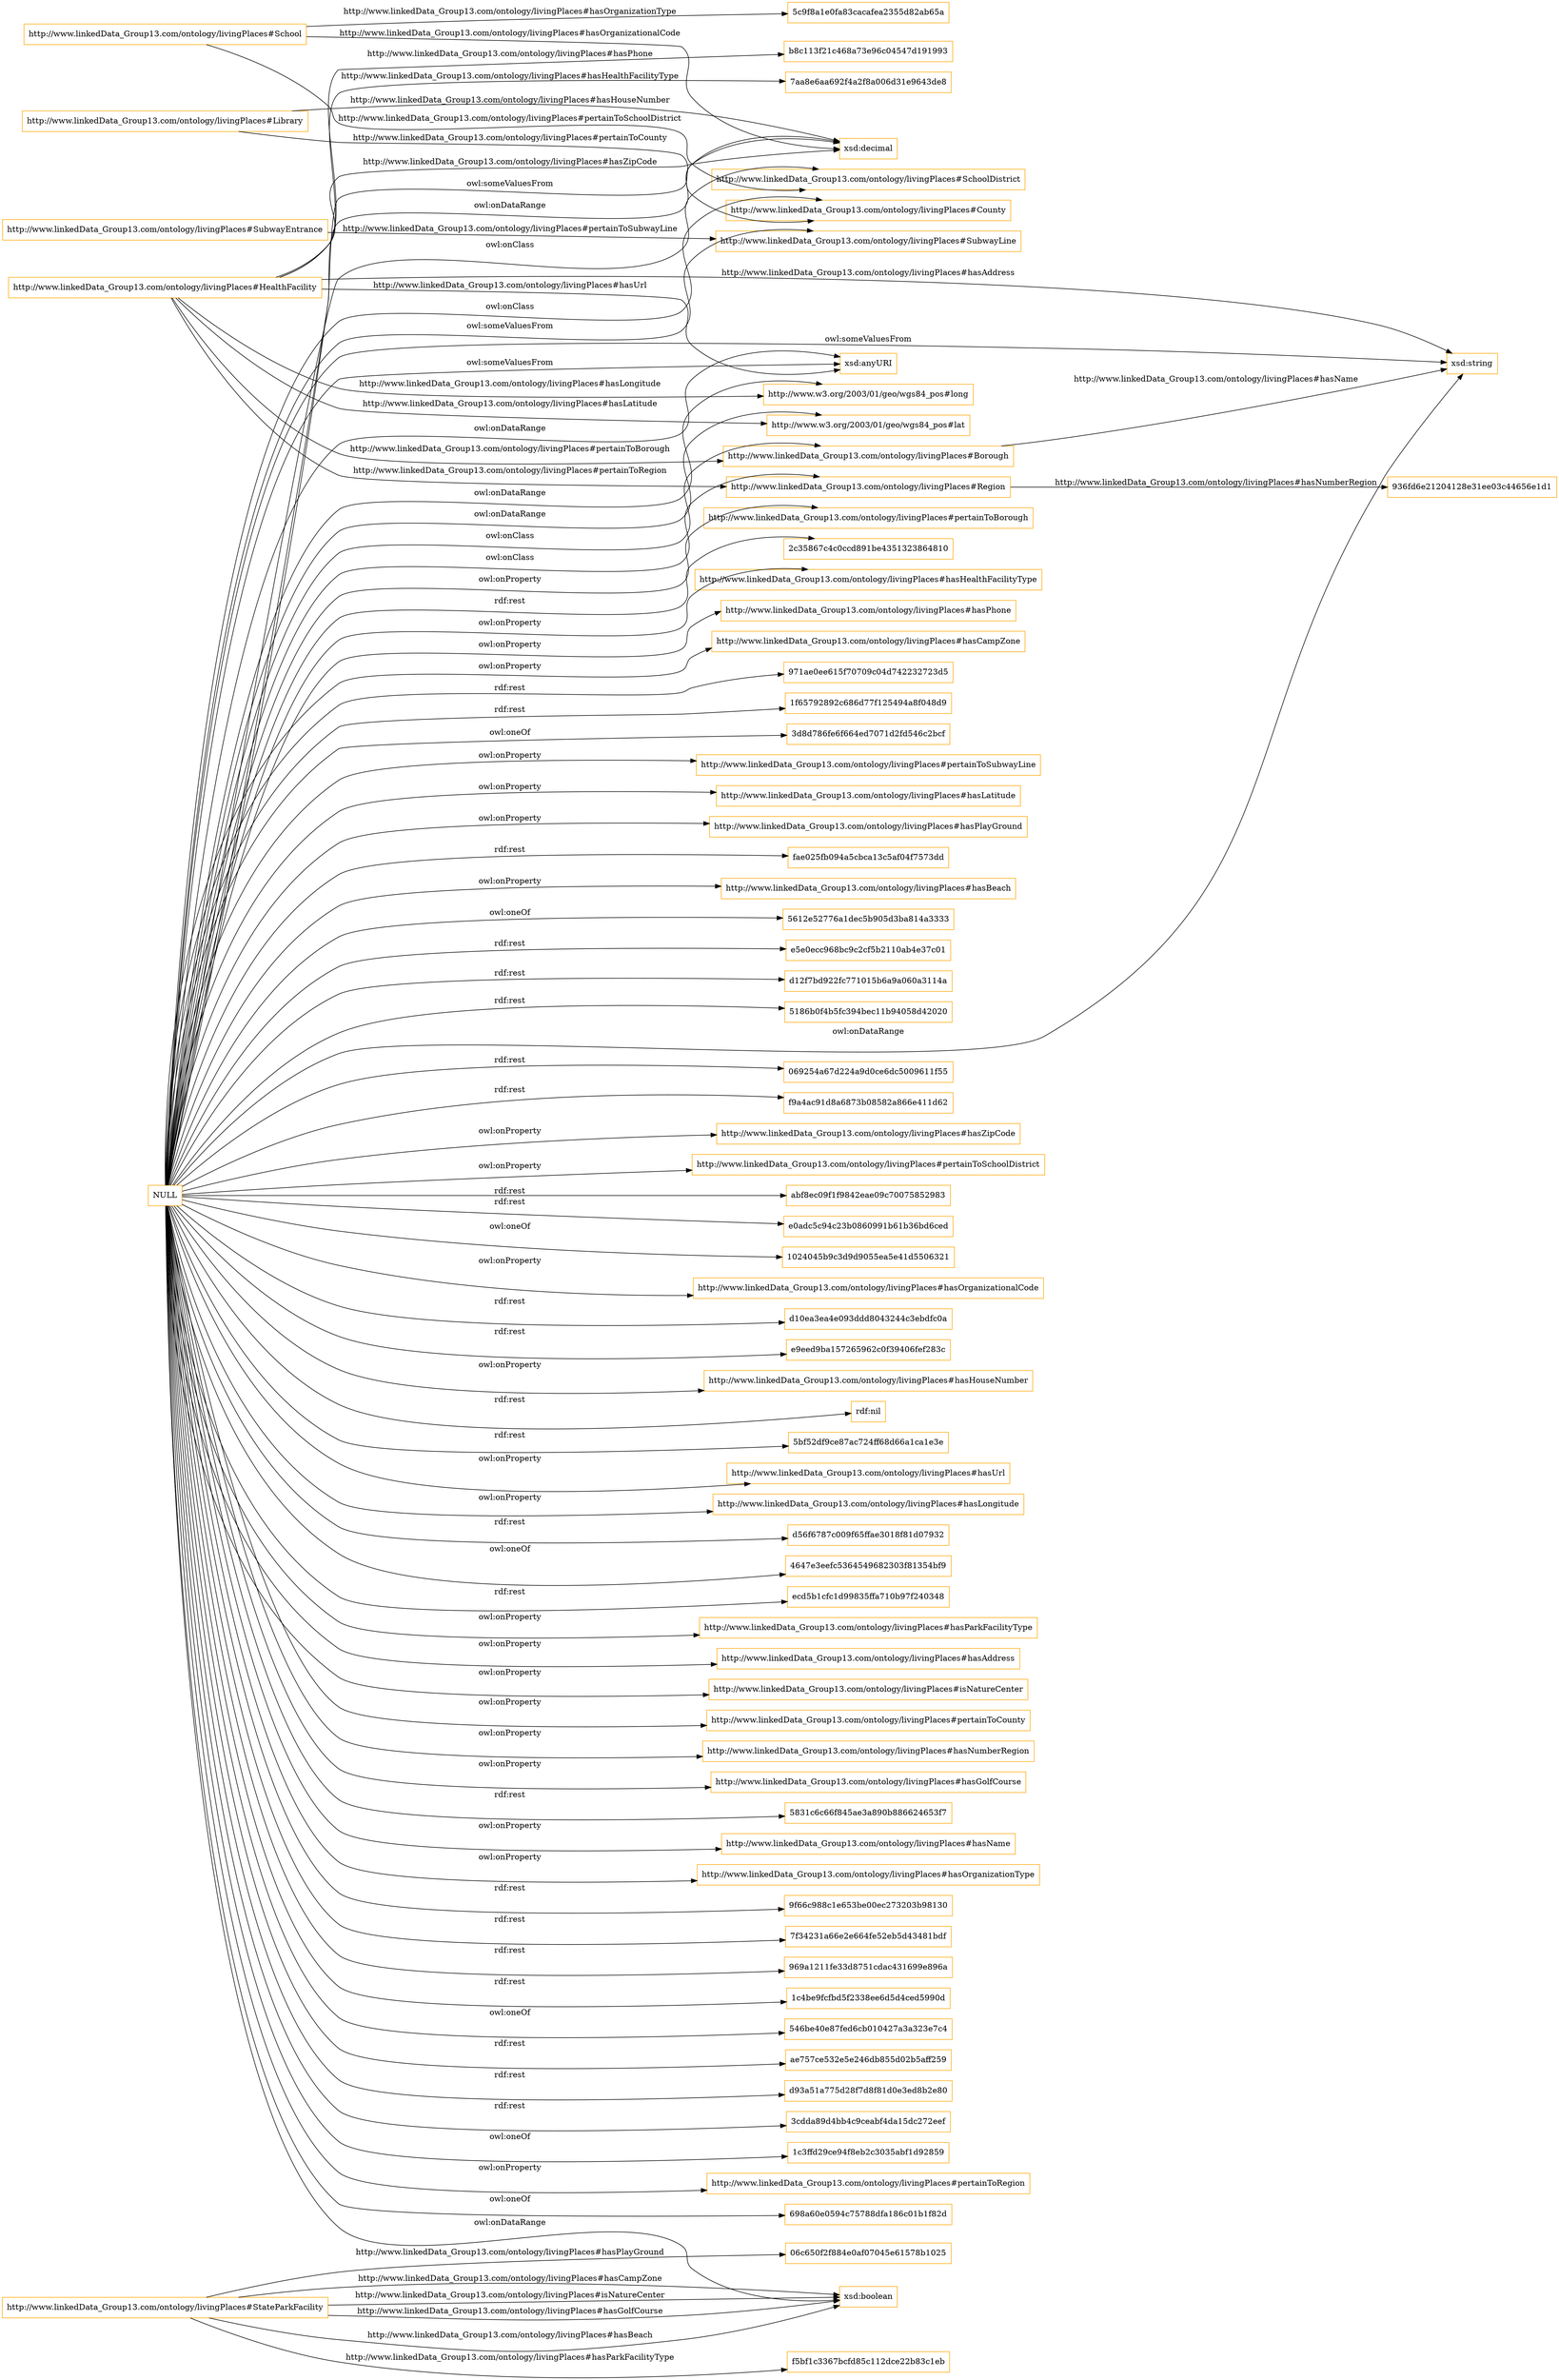 digraph ar2dtool_diagram { 
rankdir=LR;
size="1501"
node [shape = rectangle, color="orange"]; "http://www.linkedData_Group13.com/ontology/livingPlaces#Borough" "http://www.linkedData_Group13.com/ontology/livingPlaces#SubwayLine" "http://www.linkedData_Group13.com/ontology/livingPlaces#Library" "http://www.linkedData_Group13.com/ontology/livingPlaces#Region" "http://www.linkedData_Group13.com/ontology/livingPlaces#StateParkFacility" "http://www.linkedData_Group13.com/ontology/livingPlaces#SubwayEntrance" "http://www.linkedData_Group13.com/ontology/livingPlaces#SchoolDistrict" "http://www.linkedData_Group13.com/ontology/livingPlaces#HealthFacility" "http://www.linkedData_Group13.com/ontology/livingPlaces#School" "http://www.linkedData_Group13.com/ontology/livingPlaces#County" ; /*classes style*/
	"NULL" -> "1c3ffd29ce94f8eb2c3035abf1d92859" [ label = "owl:oneOf" ];
	"NULL" -> "http://www.linkedData_Group13.com/ontology/livingPlaces#pertainToRegion" [ label = "owl:onProperty" ];
	"NULL" -> "xsd:anyURI" [ label = "owl:someValuesFrom" ];
	"NULL" -> "http://www.linkedData_Group13.com/ontology/livingPlaces#pertainToBorough" [ label = "owl:onProperty" ];
	"NULL" -> "2c35867c4c0ccd891be4351323864810" [ label = "rdf:rest" ];
	"NULL" -> "http://www.linkedData_Group13.com/ontology/livingPlaces#hasHealthFacilityType" [ label = "owl:onProperty" ];
	"NULL" -> "xsd:anyURI" [ label = "owl:onDataRange" ];
	"NULL" -> "http://www.linkedData_Group13.com/ontology/livingPlaces#County" [ label = "owl:onClass" ];
	"NULL" -> "http://www.linkedData_Group13.com/ontology/livingPlaces#hasPhone" [ label = "owl:onProperty" ];
	"NULL" -> "http://www.linkedData_Group13.com/ontology/livingPlaces#hasCampZone" [ label = "owl:onProperty" ];
	"NULL" -> "http://www.linkedData_Group13.com/ontology/livingPlaces#Region" [ label = "owl:onClass" ];
	"NULL" -> "971ae0ee615f70709c04d742232723d5" [ label = "rdf:rest" ];
	"NULL" -> "1f65792892c686d77f125494a8f048d9" [ label = "rdf:rest" ];
	"NULL" -> "3d8d786fe6f664ed7071d2fd546c2bcf" [ label = "owl:oneOf" ];
	"NULL" -> "http://www.linkedData_Group13.com/ontology/livingPlaces#pertainToSubwayLine" [ label = "owl:onProperty" ];
	"NULL" -> "http://www.linkedData_Group13.com/ontology/livingPlaces#hasLatitude" [ label = "owl:onProperty" ];
	"NULL" -> "http://www.linkedData_Group13.com/ontology/livingPlaces#hasPlayGround" [ label = "owl:onProperty" ];
	"NULL" -> "http://www.linkedData_Group13.com/ontology/livingPlaces#SchoolDistrict" [ label = "owl:onClass" ];
	"NULL" -> "fae025fb094a5cbca13c5af04f7573dd" [ label = "rdf:rest" ];
	"NULL" -> "http://www.linkedData_Group13.com/ontology/livingPlaces#hasBeach" [ label = "owl:onProperty" ];
	"NULL" -> "5612e52776a1dec5b905d3ba814a3333" [ label = "owl:oneOf" ];
	"NULL" -> "e5e0ecc968bc9c2cf5b2110ab4e37c01" [ label = "rdf:rest" ];
	"NULL" -> "http://www.linkedData_Group13.com/ontology/livingPlaces#SubwayLine" [ label = "owl:someValuesFrom" ];
	"NULL" -> "d12f7bd922fc771015b6a9a060a3114a" [ label = "rdf:rest" ];
	"NULL" -> "5186b0f4b5fc394bec11b94058d42020" [ label = "rdf:rest" ];
	"NULL" -> "069254a67d224a9d0ce6dc5009611f55" [ label = "rdf:rest" ];
	"NULL" -> "f9a4ac91d8a6873b08582a866e411d62" [ label = "rdf:rest" ];
	"NULL" -> "http://www.linkedData_Group13.com/ontology/livingPlaces#hasZipCode" [ label = "owl:onProperty" ];
	"NULL" -> "http://www.linkedData_Group13.com/ontology/livingPlaces#pertainToSchoolDistrict" [ label = "owl:onProperty" ];
	"NULL" -> "xsd:decimal" [ label = "owl:someValuesFrom" ];
	"NULL" -> "http://www.w3.org/2003/01/geo/wgs84_pos#lat" [ label = "owl:onDataRange" ];
	"NULL" -> "e0adc5c94c23b0860991b61b36bd6ced" [ label = "rdf:rest" ];
	"NULL" -> "1024045b9c3d9d9055ea5e41d5506321" [ label = "owl:oneOf" ];
	"NULL" -> "http://www.linkedData_Group13.com/ontology/livingPlaces#hasOrganizationalCode" [ label = "owl:onProperty" ];
	"NULL" -> "d10ea3ea4e093ddd8043244c3ebdfc0a" [ label = "rdf:rest" ];
	"NULL" -> "http://www.linkedData_Group13.com/ontology/livingPlaces#Borough" [ label = "owl:onClass" ];
	"NULL" -> "e9eed9ba157265962c0f39406fef283c" [ label = "rdf:rest" ];
	"NULL" -> "http://www.linkedData_Group13.com/ontology/livingPlaces#hasHouseNumber" [ label = "owl:onProperty" ];
	"NULL" -> "rdf:nil" [ label = "rdf:rest" ];
	"NULL" -> "5bf52df9ce87ac724ff68d66a1ca1e3e" [ label = "rdf:rest" ];
	"NULL" -> "http://www.linkedData_Group13.com/ontology/livingPlaces#hasUrl" [ label = "owl:onProperty" ];
	"NULL" -> "http://www.linkedData_Group13.com/ontology/livingPlaces#hasLongitude" [ label = "owl:onProperty" ];
	"NULL" -> "d56f6787c009f65ffae3018f81d07932" [ label = "rdf:rest" ];
	"NULL" -> "4647e3eefc5364549682303f81354bf9" [ label = "owl:oneOf" ];
	"NULL" -> "ecd5b1cfc1d99835ffa710b97f240348" [ label = "rdf:rest" ];
	"NULL" -> "http://www.linkedData_Group13.com/ontology/livingPlaces#hasParkFacilityType" [ label = "owl:onProperty" ];
	"NULL" -> "http://www.linkedData_Group13.com/ontology/livingPlaces#hasAddress" [ label = "owl:onProperty" ];
	"NULL" -> "http://www.linkedData_Group13.com/ontology/livingPlaces#isNatureCenter" [ label = "owl:onProperty" ];
	"NULL" -> "http://www.linkedData_Group13.com/ontology/livingPlaces#pertainToCounty" [ label = "owl:onProperty" ];
	"NULL" -> "http://www.linkedData_Group13.com/ontology/livingPlaces#hasNumberRegion" [ label = "owl:onProperty" ];
	"NULL" -> "http://www.linkedData_Group13.com/ontology/livingPlaces#hasGolfCourse" [ label = "owl:onProperty" ];
	"NULL" -> "5831c6c66f845ae3a890b886624653f7" [ label = "rdf:rest" ];
	"NULL" -> "http://www.linkedData_Group13.com/ontology/livingPlaces#hasName" [ label = "owl:onProperty" ];
	"NULL" -> "http://www.linkedData_Group13.com/ontology/livingPlaces#hasOrganizationType" [ label = "owl:onProperty" ];
	"NULL" -> "xsd:string" [ label = "owl:onDataRange" ];
	"NULL" -> "9f66c988c1e653be00ec273203b98130" [ label = "rdf:rest" ];
	"NULL" -> "7f34231a66e2e664fe52eb5d43481bdf" [ label = "rdf:rest" ];
	"NULL" -> "969a1211fe33d8751cdac431699e896a" [ label = "rdf:rest" ];
	"NULL" -> "xsd:boolean" [ label = "owl:onDataRange" ];
	"NULL" -> "1c4be9fcfbd5f2338ee6d5d4ced5990d" [ label = "rdf:rest" ];
	"NULL" -> "http://www.w3.org/2003/01/geo/wgs84_pos#long" [ label = "owl:onDataRange" ];
	"NULL" -> "ae757ce532e5e246db855d02b5aff259" [ label = "rdf:rest" ];
	"NULL" -> "d93a51a775d28f7d8f81d0e3ed8b2e80" [ label = "rdf:rest" ];
	"NULL" -> "xsd:decimal" [ label = "owl:onDataRange" ];
	"NULL" -> "3cdda89d4bb4c9ceabf4da15dc272eef" [ label = "rdf:rest" ];
	"NULL" -> "698a60e0594c75788dfa186c01b1f82d" [ label = "owl:oneOf" ];
	"NULL" -> "abf8ec09f1f9842eae09c70075852983" [ label = "rdf:rest" ];
	"NULL" -> "546be40e87fed6cb010427a3a323e7c4" [ label = "owl:oneOf" ];
	"NULL" -> "xsd:string" [ label = "owl:someValuesFrom" ];
	"http://www.linkedData_Group13.com/ontology/livingPlaces#StateParkFacility" -> "xsd:boolean" [ label = "http://www.linkedData_Group13.com/ontology/livingPlaces#hasBeach" ];
	"http://www.linkedData_Group13.com/ontology/livingPlaces#Library" -> "xsd:decimal" [ label = "http://www.linkedData_Group13.com/ontology/livingPlaces#hasHouseNumber" ];
	"http://www.linkedData_Group13.com/ontology/livingPlaces#School" -> "xsd:decimal" [ label = "http://www.linkedData_Group13.com/ontology/livingPlaces#hasOrganizationalCode" ];
	"http://www.linkedData_Group13.com/ontology/livingPlaces#StateParkFacility" -> "f5bf1c3367bcfd85c112dce22b83c1eb" [ label = "http://www.linkedData_Group13.com/ontology/livingPlaces#hasParkFacilityType" ];
	"http://www.linkedData_Group13.com/ontology/livingPlaces#StateParkFacility" -> "xsd:boolean" [ label = "http://www.linkedData_Group13.com/ontology/livingPlaces#hasCampZone" ];
	"http://www.linkedData_Group13.com/ontology/livingPlaces#HealthFacility" -> "xsd:decimal" [ label = "http://www.linkedData_Group13.com/ontology/livingPlaces#hasZipCode" ];
	"http://www.linkedData_Group13.com/ontology/livingPlaces#Borough" -> "xsd:string" [ label = "http://www.linkedData_Group13.com/ontology/livingPlaces#hasName" ];
	"http://www.linkedData_Group13.com/ontology/livingPlaces#School" -> "http://www.linkedData_Group13.com/ontology/livingPlaces#SchoolDistrict" [ label = "http://www.linkedData_Group13.com/ontology/livingPlaces#pertainToSchoolDistrict" ];
	"http://www.linkedData_Group13.com/ontology/livingPlaces#HealthFacility" -> "http://www.w3.org/2003/01/geo/wgs84_pos#long" [ label = "http://www.linkedData_Group13.com/ontology/livingPlaces#hasLongitude" ];
	"http://www.linkedData_Group13.com/ontology/livingPlaces#HealthFacility" -> "b8c113f21c468a73e96c04547d191993" [ label = "http://www.linkedData_Group13.com/ontology/livingPlaces#hasPhone" ];
	"http://www.linkedData_Group13.com/ontology/livingPlaces#HealthFacility" -> "http://www.w3.org/2003/01/geo/wgs84_pos#lat" [ label = "http://www.linkedData_Group13.com/ontology/livingPlaces#hasLatitude" ];
	"http://www.linkedData_Group13.com/ontology/livingPlaces#Library" -> "http://www.linkedData_Group13.com/ontology/livingPlaces#County" [ label = "http://www.linkedData_Group13.com/ontology/livingPlaces#pertainToCounty" ];
	"http://www.linkedData_Group13.com/ontology/livingPlaces#HealthFacility" -> "http://www.linkedData_Group13.com/ontology/livingPlaces#Region" [ label = "http://www.linkedData_Group13.com/ontology/livingPlaces#pertainToRegion" ];
	"http://www.linkedData_Group13.com/ontology/livingPlaces#StateParkFacility" -> "xsd:boolean" [ label = "http://www.linkedData_Group13.com/ontology/livingPlaces#isNatureCenter" ];
	"http://www.linkedData_Group13.com/ontology/livingPlaces#StateParkFacility" -> "xsd:boolean" [ label = "http://www.linkedData_Group13.com/ontology/livingPlaces#hasGolfCourse" ];
	"http://www.linkedData_Group13.com/ontology/livingPlaces#HealthFacility" -> "xsd:anyURI" [ label = "http://www.linkedData_Group13.com/ontology/livingPlaces#hasUrl" ];
	"http://www.linkedData_Group13.com/ontology/livingPlaces#StateParkFacility" -> "06c650f2f884e0af07045e61578b1025" [ label = "http://www.linkedData_Group13.com/ontology/livingPlaces#hasPlayGround" ];
	"http://www.linkedData_Group13.com/ontology/livingPlaces#SubwayEntrance" -> "http://www.linkedData_Group13.com/ontology/livingPlaces#SubwayLine" [ label = "http://www.linkedData_Group13.com/ontology/livingPlaces#pertainToSubwayLine" ];
	"http://www.linkedData_Group13.com/ontology/livingPlaces#HealthFacility" -> "xsd:string" [ label = "http://www.linkedData_Group13.com/ontology/livingPlaces#hasAddress" ];
	"http://www.linkedData_Group13.com/ontology/livingPlaces#Region" -> "936fd6e21204128e31ee03c44656e1d1" [ label = "http://www.linkedData_Group13.com/ontology/livingPlaces#hasNumberRegion" ];
	"http://www.linkedData_Group13.com/ontology/livingPlaces#School" -> "5c9f8a1e0fa83cacafea2355d82ab65a" [ label = "http://www.linkedData_Group13.com/ontology/livingPlaces#hasOrganizationType" ];
	"http://www.linkedData_Group13.com/ontology/livingPlaces#HealthFacility" -> "7aa8e6aa692f4a2f8a006d31e9643de8" [ label = "http://www.linkedData_Group13.com/ontology/livingPlaces#hasHealthFacilityType" ];
	"http://www.linkedData_Group13.com/ontology/livingPlaces#HealthFacility" -> "http://www.linkedData_Group13.com/ontology/livingPlaces#Borough" [ label = "http://www.linkedData_Group13.com/ontology/livingPlaces#pertainToBorough" ];

}
